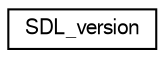 digraph "Graphical Class Hierarchy"
{
  edge [fontname="FreeSans",fontsize="10",labelfontname="FreeSans",labelfontsize="10"];
  node [fontname="FreeSans",fontsize="10",shape=record];
  rankdir="LR";
  Node1 [label="SDL_version",height=0.2,width=0.4,color="black", fillcolor="white", style="filled",URL="$d9/d84/struct_s_d_l__version.html",tooltip="Information the version of SDL in use. "];
}
